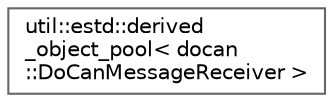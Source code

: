 digraph "Graphical Class Hierarchy"
{
 // LATEX_PDF_SIZE
  bgcolor="transparent";
  edge [fontname=Helvetica,fontsize=10,labelfontname=Helvetica,labelfontsize=10];
  node [fontname=Helvetica,fontsize=10,shape=box,height=0.2,width=0.4];
  rankdir="LR";
  Node0 [id="Node000000",label="util::estd::derived\l_object_pool\< docan\l::DoCanMessageReceiver \>",height=0.2,width=0.4,color="grey40", fillcolor="white", style="filled",URL="$db/d69/classutil_1_1estd_1_1derived__object__pool.html",tooltip=" "];
}

